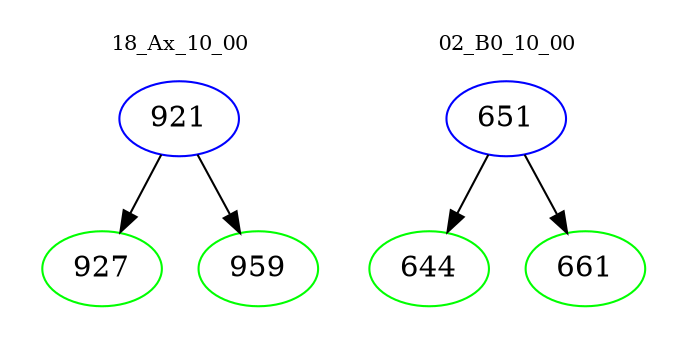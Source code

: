 digraph{
subgraph cluster_0 {
color = white
label = "18_Ax_10_00";
fontsize=10;
T0_921 [label="921", color="blue"]
T0_921 -> T0_927 [color="black"]
T0_927 [label="927", color="green"]
T0_921 -> T0_959 [color="black"]
T0_959 [label="959", color="green"]
}
subgraph cluster_1 {
color = white
label = "02_B0_10_00";
fontsize=10;
T1_651 [label="651", color="blue"]
T1_651 -> T1_644 [color="black"]
T1_644 [label="644", color="green"]
T1_651 -> T1_661 [color="black"]
T1_661 [label="661", color="green"]
}
}
